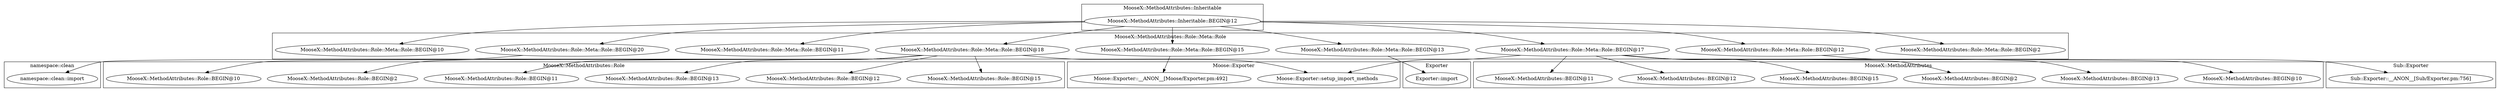 digraph {
graph [overlap=false]
subgraph cluster_namespace_clean {
	label="namespace::clean";
	"namespace::clean::import";
}
subgraph cluster_MooseX_MethodAttributes_Role {
	label="MooseX::MethodAttributes::Role";
	"MooseX::MethodAttributes::Role::BEGIN@2";
	"MooseX::MethodAttributes::Role::BEGIN@10";
	"MooseX::MethodAttributes::Role::BEGIN@15";
	"MooseX::MethodAttributes::Role::BEGIN@12";
	"MooseX::MethodAttributes::Role::BEGIN@13";
	"MooseX::MethodAttributes::Role::BEGIN@11";
}
subgraph cluster_Exporter {
	label="Exporter";
	"Exporter::import";
}
subgraph cluster_MooseX_MethodAttributes_Role_Meta_Role {
	label="MooseX::MethodAttributes::Role::Meta::Role";
	"MooseX::MethodAttributes::Role::Meta::Role::BEGIN@2";
	"MooseX::MethodAttributes::Role::Meta::Role::BEGIN@20";
	"MooseX::MethodAttributes::Role::Meta::Role::BEGIN@18";
	"MooseX::MethodAttributes::Role::Meta::Role::BEGIN@13";
	"MooseX::MethodAttributes::Role::Meta::Role::BEGIN@17";
	"MooseX::MethodAttributes::Role::Meta::Role::BEGIN@15";
	"MooseX::MethodAttributes::Role::Meta::Role::BEGIN@11";
	"MooseX::MethodAttributes::Role::Meta::Role::BEGIN@12";
	"MooseX::MethodAttributes::Role::Meta::Role::BEGIN@10";
}
subgraph cluster_MooseX_MethodAttributes_Inheritable {
	label="MooseX::MethodAttributes::Inheritable";
	"MooseX::MethodAttributes::Inheritable::BEGIN@12";
}
subgraph cluster_Moose_Exporter {
	label="Moose::Exporter";
	"Moose::Exporter::__ANON__[Moose/Exporter.pm:492]";
	"Moose::Exporter::setup_import_methods";
}
subgraph cluster_Sub_Exporter {
	label="Sub::Exporter";
	"Sub::Exporter::__ANON__[Sub/Exporter.pm:756]";
}
subgraph cluster_MooseX_MethodAttributes {
	label="MooseX::MethodAttributes";
	"MooseX::MethodAttributes::BEGIN@12";
	"MooseX::MethodAttributes::BEGIN@11";
	"MooseX::MethodAttributes::BEGIN@10";
	"MooseX::MethodAttributes::BEGIN@13";
	"MooseX::MethodAttributes::BEGIN@2";
	"MooseX::MethodAttributes::BEGIN@15";
}
"MooseX::MethodAttributes::Role::Meta::Role::BEGIN@18" -> "Moose::Exporter::setup_import_methods";
"MooseX::MethodAttributes::Role::Meta::Role::BEGIN@17" -> "Moose::Exporter::setup_import_methods";
"MooseX::MethodAttributes::Role::Meta::Role::BEGIN@17" -> "MooseX::MethodAttributes::BEGIN@2";
"MooseX::MethodAttributes::Inheritable::BEGIN@12" -> "MooseX::MethodAttributes::Role::Meta::Role::BEGIN@18";
"MooseX::MethodAttributes::Role::Meta::Role::BEGIN@17" -> "MooseX::MethodAttributes::BEGIN@10";
"MooseX::MethodAttributes::Inheritable::BEGIN@12" -> "MooseX::MethodAttributes::Role::Meta::Role::BEGIN@11";
"MooseX::MethodAttributes::Role::Meta::Role::BEGIN@18" -> "MooseX::MethodAttributes::Role::BEGIN@11";
"MooseX::MethodAttributes::Role::Meta::Role::BEGIN@12" -> "Sub::Exporter::__ANON__[Sub/Exporter.pm:756]";
"MooseX::MethodAttributes::Role::Meta::Role::BEGIN@18" -> "MooseX::MethodAttributes::Role::BEGIN@2";
"MooseX::MethodAttributes::Role::Meta::Role::BEGIN@17" -> "MooseX::MethodAttributes::BEGIN@12";
"MooseX::MethodAttributes::Role::Meta::Role::BEGIN@20" -> "namespace::clean::import";
"MooseX::MethodAttributes::Role::Meta::Role::BEGIN@15" -> "Moose::Exporter::__ANON__[Moose/Exporter.pm:492]";
"MooseX::MethodAttributes::Role::Meta::Role::BEGIN@13" -> "Exporter::import";
"MooseX::MethodAttributes::Inheritable::BEGIN@12" -> "MooseX::MethodAttributes::Role::Meta::Role::BEGIN@17";
"MooseX::MethodAttributes::Role::Meta::Role::BEGIN@18" -> "MooseX::MethodAttributes::Role::BEGIN@10";
"MooseX::MethodAttributes::Role::Meta::Role::BEGIN@17" -> "MooseX::MethodAttributes::BEGIN@13";
"MooseX::MethodAttributes::Inheritable::BEGIN@12" -> "MooseX::MethodAttributes::Role::Meta::Role::BEGIN@10";
"MooseX::MethodAttributes::Inheritable::BEGIN@12" -> "MooseX::MethodAttributes::Role::Meta::Role::BEGIN@12";
"MooseX::MethodAttributes::Role::Meta::Role::BEGIN@18" -> "MooseX::MethodAttributes::Role::BEGIN@12";
"MooseX::MethodAttributes::Role::Meta::Role::BEGIN@17" -> "MooseX::MethodAttributes::BEGIN@15";
"MooseX::MethodAttributes::Role::Meta::Role::BEGIN@18" -> "MooseX::MethodAttributes::Role::BEGIN@13";
"MooseX::MethodAttributes::Inheritable::BEGIN@12" -> "MooseX::MethodAttributes::Role::Meta::Role::BEGIN@13";
"MooseX::MethodAttributes::Inheritable::BEGIN@12" -> "MooseX::MethodAttributes::Role::Meta::Role::BEGIN@20";
"MooseX::MethodAttributes::Role::Meta::Role::BEGIN@18" -> "MooseX::MethodAttributes::Role::BEGIN@15";
"MooseX::MethodAttributes::Inheritable::BEGIN@12" -> "MooseX::MethodAttributes::Role::Meta::Role::BEGIN@2";
"MooseX::MethodAttributes::Inheritable::BEGIN@12" -> "MooseX::MethodAttributes::Role::Meta::Role::BEGIN@15";
"MooseX::MethodAttributes::Role::Meta::Role::BEGIN@17" -> "MooseX::MethodAttributes::BEGIN@11";
}
